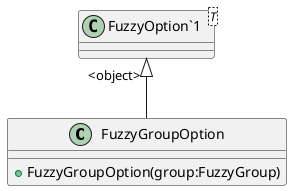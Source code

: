 @startuml
class FuzzyGroupOption {
    + FuzzyGroupOption(group:FuzzyGroup)
}
class "FuzzyOption`1"<T> {
}
"FuzzyOption`1" "<object>" <|-- FuzzyGroupOption
@enduml
